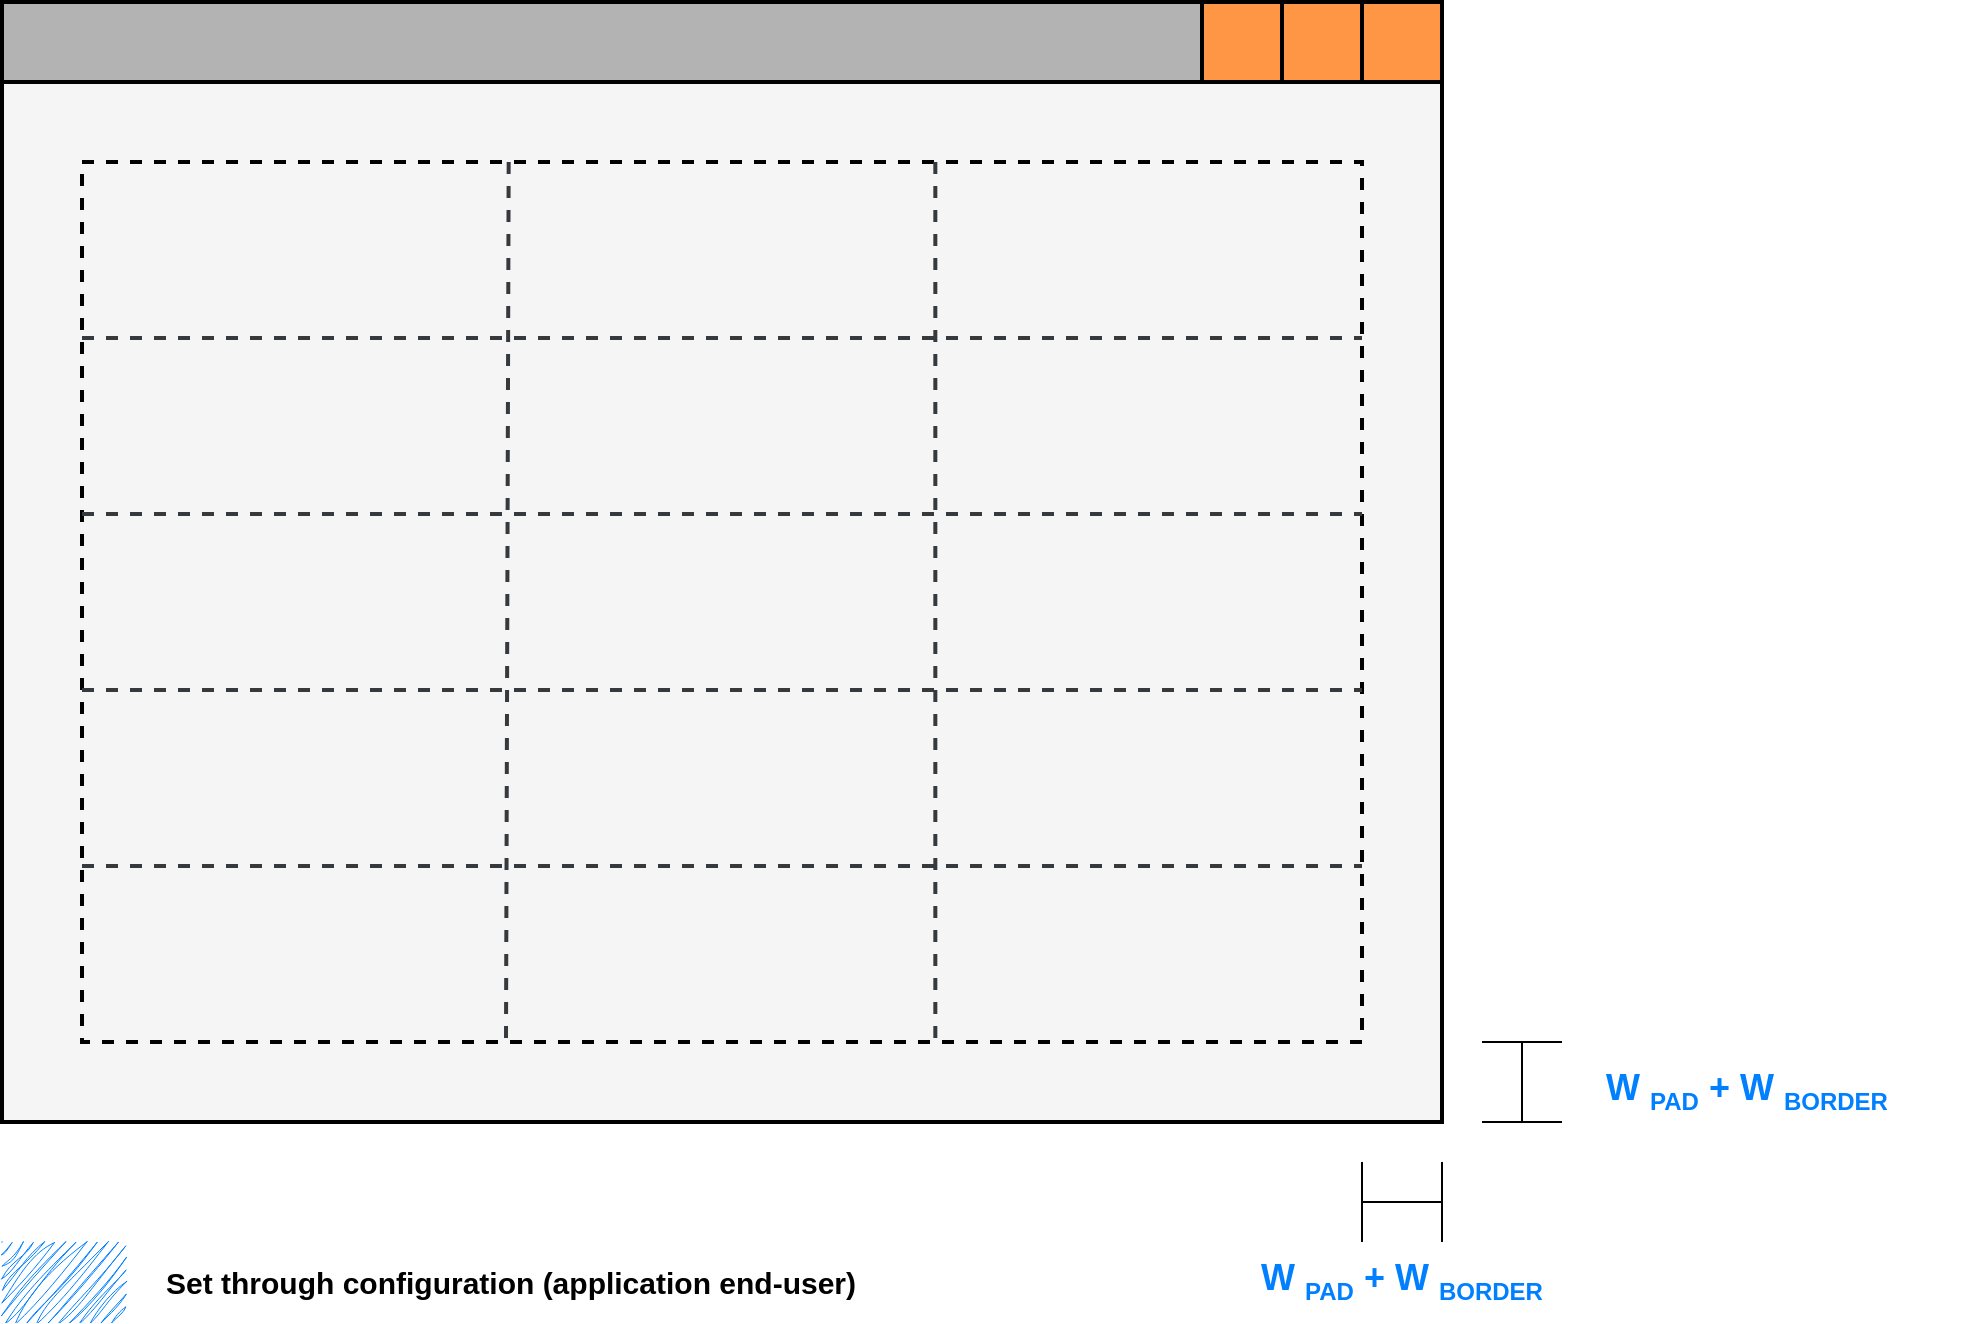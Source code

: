 <mxfile version="24.4.15" type="device">
  <diagram name="Page-1" id="JOH3dSV8sWS4csRZ1sRG">
    <mxGraphModel dx="1461" dy="1038" grid="1" gridSize="20" guides="1" tooltips="1" connect="1" arrows="1" fold="1" page="0" pageScale="1" pageWidth="827" pageHeight="1169" math="0" shadow="0">
      <root>
        <mxCell id="0" />
        <mxCell id="1" parent="0" />
        <mxCell id="YtrTsEle_L6r-Prmye92-1" value="" style="rounded=0;whiteSpace=wrap;html=1;fontSize=25;fillColor=#f5f5f5;fontColor=#333333;strokeColor=#000000;strokeWidth=2;fontStyle=1" vertex="1" parent="1">
          <mxGeometry x="560" y="200" width="720" height="520" as="geometry" />
        </mxCell>
        <mxCell id="YtrTsEle_L6r-Prmye92-2" value="" style="rounded=0;whiteSpace=wrap;html=1;fontSize=18;fillColor=#B3B3B3;strokeColor=#000000;fontColor=#000000;strokeWidth=2;fontStyle=1;verticalAlign=middle;align=left;" vertex="1" parent="1">
          <mxGeometry x="560" y="160" width="600" height="40" as="geometry" />
        </mxCell>
        <mxCell id="YtrTsEle_L6r-Prmye92-3" value="" style="rounded=0;whiteSpace=wrap;html=1;fontSize=25;fillColor=#FF9645;strokeColor=#000000;fontColor=#ffffff;strokeWidth=2;fontStyle=1" vertex="1" parent="1">
          <mxGeometry x="1160" y="160" width="40" height="40" as="geometry" />
        </mxCell>
        <mxCell id="YtrTsEle_L6r-Prmye92-4" value="" style="rounded=0;whiteSpace=wrap;html=1;fontSize=25;fillColor=#FF9645;strokeColor=#000000;fontColor=#ffffff;strokeWidth=2;fontStyle=1" vertex="1" parent="1">
          <mxGeometry x="1240" y="160" width="40" height="40" as="geometry" />
        </mxCell>
        <mxCell id="YtrTsEle_L6r-Prmye92-5" value="" style="rounded=0;whiteSpace=wrap;html=1;fontSize=25;fillColor=#FF9645;strokeColor=#000000;fontColor=#ffffff;strokeWidth=2;fontStyle=1" vertex="1" parent="1">
          <mxGeometry x="1200" y="160" width="40" height="40" as="geometry" />
        </mxCell>
        <mxCell id="YtrTsEle_L6r-Prmye92-23" value="" style="shape=crossbar;whiteSpace=wrap;html=1;rounded=1;direction=south;fontColor=#007FFF;" vertex="1" parent="1">
          <mxGeometry x="1300" y="680" width="40" height="40" as="geometry" />
        </mxCell>
        <mxCell id="YtrTsEle_L6r-Prmye92-24" value="" style="shape=crossbar;whiteSpace=wrap;html=1;rounded=1;fontColor=#007FFF;" vertex="1" parent="1">
          <mxGeometry x="1240" y="740" width="40" height="40" as="geometry" />
        </mxCell>
        <mxCell id="YtrTsEle_L6r-Prmye92-25" value="W &lt;sub&gt;&lt;font style=&quot;font-size: 12px;&quot;&gt;PAD&lt;/font&gt;&lt;/sub&gt; + W &lt;sub&gt;&lt;font style=&quot;font-size: 12px;&quot;&gt;BORDER&lt;/font&gt;&lt;/sub&gt;" style="text;html=1;align=center;verticalAlign=middle;whiteSpace=wrap;rounded=0;fontStyle=1;fontSize=18;fontColor=#007FFF;" vertex="1" parent="1">
          <mxGeometry x="1170" y="780" width="180" height="40" as="geometry" />
        </mxCell>
        <mxCell id="YtrTsEle_L6r-Prmye92-31" value="" style="rounded=0;whiteSpace=wrap;html=1;strokeColor=none;fillColor=#007FFF;sketch=1;curveFitting=1;jiggle=2;glass=0;shadow=0;" vertex="1" parent="1">
          <mxGeometry x="560" y="780" width="60" height="40" as="geometry" />
        </mxCell>
        <mxCell id="YtrTsEle_L6r-Prmye92-34" value="Set through configuration (application end-user)" style="text;html=1;align=left;verticalAlign=middle;whiteSpace=wrap;rounded=0;fontSize=15;fontStyle=1" vertex="1" parent="1">
          <mxGeometry x="640" y="780" width="398" height="40" as="geometry" />
        </mxCell>
        <mxCell id="YtrTsEle_L6r-Prmye92-35" value="W &lt;sub&gt;&lt;font style=&quot;font-size: 12px;&quot;&gt;PAD&lt;/font&gt;&lt;/sub&gt; + W &lt;sub&gt;&lt;font style=&quot;font-size: 12px;&quot;&gt;BORDER&lt;/font&gt;&lt;/sub&gt;" style="text;html=1;align=left;verticalAlign=bottom;whiteSpace=wrap;rounded=0;fontStyle=1;fontSize=18;fontColor=#007FFF;" vertex="1" parent="1">
          <mxGeometry x="1360" y="680" width="180" height="40" as="geometry" />
        </mxCell>
        <mxCell id="YtrTsEle_L6r-Prmye92-43" value="" style="group" vertex="1" connectable="0" parent="1">
          <mxGeometry x="600" y="240" width="640" height="440" as="geometry" />
        </mxCell>
        <mxCell id="YtrTsEle_L6r-Prmye92-36" value="" style="rounded=0;whiteSpace=wrap;html=1;fontSize=25;strokeWidth=2;fillColor=none;fontColor=#333333;strokeColor=#000000;fontStyle=1;dashed=1;" vertex="1" parent="YtrTsEle_L6r-Prmye92-43">
          <mxGeometry width="640" height="440.0" as="geometry" />
        </mxCell>
        <mxCell id="YtrTsEle_L6r-Prmye92-37" value="" style="endArrow=none;html=1;rounded=0;fontSize=25;fillColor=#f9f7ed;strokeColor=#36393d;strokeWidth=2;fontStyle=1;dashed=1;" edge="1" parent="YtrTsEle_L6r-Prmye92-43">
          <mxGeometry width="50" height="50" relative="1" as="geometry">
            <mxPoint x="213.333" as="sourcePoint" />
            <mxPoint x="212" y="438.9" as="targetPoint" />
          </mxGeometry>
        </mxCell>
        <mxCell id="YtrTsEle_L6r-Prmye92-38" value="" style="endArrow=none;html=1;rounded=0;fontSize=25;fillColor=#f9f7ed;strokeColor=#36393d;strokeWidth=2;fontStyle=1;dashed=1;" edge="1" parent="YtrTsEle_L6r-Prmye92-43">
          <mxGeometry width="50" height="50" relative="1" as="geometry">
            <mxPoint x="426.667" as="sourcePoint" />
            <mxPoint x="426.667" y="438.9" as="targetPoint" />
          </mxGeometry>
        </mxCell>
        <mxCell id="YtrTsEle_L6r-Prmye92-39" value="" style="endArrow=none;html=1;rounded=0;fontSize=25;fillColor=#f9f7ed;strokeColor=#36393d;strokeWidth=2;fontStyle=1;dashed=1;" edge="1" parent="YtrTsEle_L6r-Prmye92-43">
          <mxGeometry width="50" height="50" relative="1" as="geometry">
            <mxPoint y="352" as="sourcePoint" />
            <mxPoint x="640" y="352" as="targetPoint" />
          </mxGeometry>
        </mxCell>
        <mxCell id="YtrTsEle_L6r-Prmye92-40" value="" style="endArrow=none;html=1;rounded=0;fontSize=25;fillColor=#f9f7ed;strokeColor=#36393d;strokeWidth=2;fontStyle=1;dashed=1;" edge="1" parent="YtrTsEle_L6r-Prmye92-43">
          <mxGeometry width="50" height="50" relative="1" as="geometry">
            <mxPoint y="264" as="sourcePoint" />
            <mxPoint x="640" y="264" as="targetPoint" />
          </mxGeometry>
        </mxCell>
        <mxCell id="YtrTsEle_L6r-Prmye92-41" value="" style="endArrow=none;html=1;rounded=0;fontSize=25;fillColor=#f9f7ed;strokeColor=#36393d;strokeWidth=2;fontStyle=1;dashed=1;" edge="1" parent="YtrTsEle_L6r-Prmye92-43">
          <mxGeometry width="50" height="50" relative="1" as="geometry">
            <mxPoint y="88" as="sourcePoint" />
            <mxPoint x="640" y="88" as="targetPoint" />
          </mxGeometry>
        </mxCell>
        <mxCell id="YtrTsEle_L6r-Prmye92-42" value="" style="endArrow=none;html=1;rounded=0;fontSize=25;fillColor=#f9f7ed;strokeColor=#36393d;strokeWidth=2;fontStyle=1;dashed=1;" edge="1" parent="YtrTsEle_L6r-Prmye92-43">
          <mxGeometry width="50" height="50" relative="1" as="geometry">
            <mxPoint y="176" as="sourcePoint" />
            <mxPoint x="640" y="176" as="targetPoint" />
          </mxGeometry>
        </mxCell>
      </root>
    </mxGraphModel>
  </diagram>
</mxfile>
